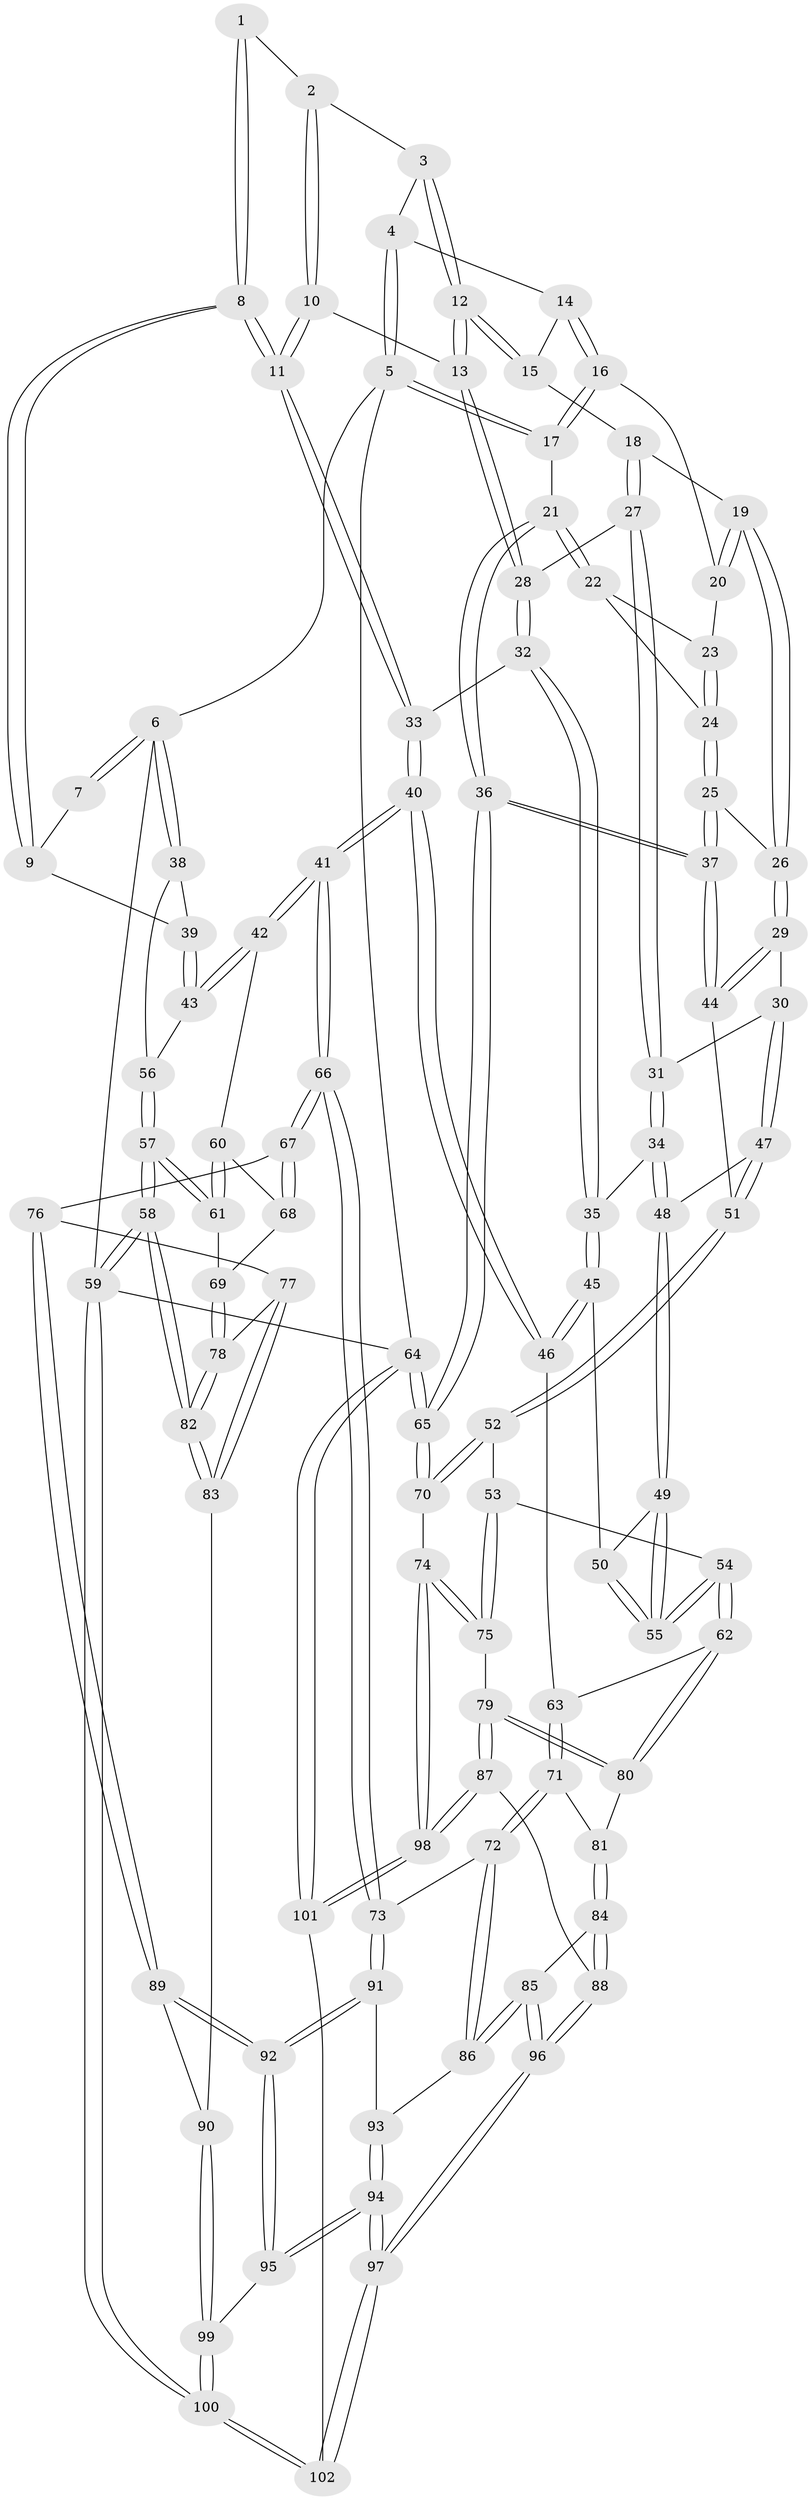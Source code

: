 // Generated by graph-tools (version 1.1) at 2025/38/02/21/25 10:38:58]
// undirected, 102 vertices, 252 edges
graph export_dot {
graph [start="1"]
  node [color=gray90,style=filled];
  1 [pos="+0.41305985801101397+0"];
  2 [pos="+0.4436857077513317+0"];
  3 [pos="+0.7059181485169393+0"];
  4 [pos="+0.7566552463093228+0"];
  5 [pos="+1+0"];
  6 [pos="+0+0"];
  7 [pos="+0.26965325277615704+0"];
  8 [pos="+0.3153101081175602+0.25001074774420035"];
  9 [pos="+0.2552624313365346+0.23733037670291984"];
  10 [pos="+0.446806466355941+0.06776158069614542"];
  11 [pos="+0.31970341450366185+0.25122957379110805"];
  12 [pos="+0.5867454282354931+0.20705500803080518"];
  13 [pos="+0.5770737050093988+0.22298288620323742"];
  14 [pos="+0.7718078469705578+0"];
  15 [pos="+0.7724461762132158+0.15411902366395194"];
  16 [pos="+0.9452787459692268+0.13009280976600068"];
  17 [pos="+1+0.16414521867824772"];
  18 [pos="+0.8058978492370077+0.2281927841296495"];
  19 [pos="+0.8411507934564321+0.2445070017090191"];
  20 [pos="+0.8990982099855268+0.20898705887750843"];
  21 [pos="+1+0.20705117439750956"];
  22 [pos="+0.99235540106237+0.2626138629426396"];
  23 [pos="+0.9377112368197917+0.2392498660769339"];
  24 [pos="+0.9539828414234285+0.33476754248221746"];
  25 [pos="+0.9487768113123847+0.3550385061042228"];
  26 [pos="+0.8528683298368293+0.3181301625565333"];
  27 [pos="+0.673753986150104+0.28804172714913934"];
  28 [pos="+0.5764244102394932+0.22667423400244638"];
  29 [pos="+0.8037029343175844+0.3929327931957376"];
  30 [pos="+0.7630769270936419+0.38173974831924423"];
  31 [pos="+0.6948386489123549+0.35215236210715894"];
  32 [pos="+0.5020882956117868+0.2839328613498858"];
  33 [pos="+0.3547168319003743+0.2759667001892455"];
  34 [pos="+0.6569959309323751+0.40895451681646133"];
  35 [pos="+0.5193576733557566+0.35376797646819397"];
  36 [pos="+1+0.5295007424600844"];
  37 [pos="+1+0.48833519755117216"];
  38 [pos="+0+0"];
  39 [pos="+0.2364729570521162+0.24286968202758205"];
  40 [pos="+0.3598456502671538+0.550309707541383"];
  41 [pos="+0.3536557524469888+0.5555950157587706"];
  42 [pos="+0.13493897816247682+0.4291725038758554"];
  43 [pos="+0.14119084437236462+0.4020463540557151"];
  44 [pos="+0.8356619056501331+0.5020235994598757"];
  45 [pos="+0.5155206197660267+0.4584613790300113"];
  46 [pos="+0.43736947140528176+0.5363000547410207"];
  47 [pos="+0.7076126929638445+0.4584507579901786"];
  48 [pos="+0.6525667720519928+0.4371429218788017"];
  49 [pos="+0.6417447267072449+0.45229248382252457"];
  50 [pos="+0.5370594004660346+0.4632772797950875"];
  51 [pos="+0.8012139054152009+0.5394142494094187"];
  52 [pos="+0.7703326624511115+0.5942792241794375"];
  53 [pos="+0.7663078433254857+0.5966991694334802"];
  54 [pos="+0.6744257423302015+0.6195719534969254"];
  55 [pos="+0.6730070716915425+0.6159472670308473"];
  56 [pos="+0+0"];
  57 [pos="+0+0.5432374901444152"];
  58 [pos="+0+1"];
  59 [pos="+0+1"];
  60 [pos="+0.09316538639556067+0.4629728486172265"];
  61 [pos="+0+0.5426824588964498"];
  62 [pos="+0.6741916813347575+0.6197980931784315"];
  63 [pos="+0.491660452411239+0.5724203730630696"];
  64 [pos="+1+1"];
  65 [pos="+1+0.7692649874847745"];
  66 [pos="+0.3152742329491685+0.6731221462391961"];
  67 [pos="+0.2824800362364188+0.6846415633958804"];
  68 [pos="+0.16395529335240047+0.6005216114508564"];
  69 [pos="+0.045497654707087144+0.6478037658567782"];
  70 [pos="+1+0.7838940758376451"];
  71 [pos="+0.5367286934959851+0.7421130530216727"];
  72 [pos="+0.3788823942228177+0.723890074311998"];
  73 [pos="+0.3486824600730681+0.7091115167544642"];
  74 [pos="+0.9397665069964652+0.8317792799483527"];
  75 [pos="+0.8125717047455957+0.8018892676064457"];
  76 [pos="+0.2735387935833143+0.691318301788395"];
  77 [pos="+0.14634236092262043+0.7302878310796419"];
  78 [pos="+0.1199130709480845+0.7339150769047508"];
  79 [pos="+0.718771524725661+0.8218644387292655"];
  80 [pos="+0.653274128966821+0.6720645272501871"];
  81 [pos="+0.5367788357253345+0.7421341017719786"];
  82 [pos="+0+0.9541576046711057"];
  83 [pos="+0.19293208201264797+0.8841439003492984"];
  84 [pos="+0.544962755818141+0.7908422575095718"];
  85 [pos="+0.4900392910838241+0.865480912751446"];
  86 [pos="+0.4274260650623822+0.8270490524779259"];
  87 [pos="+0.6923026433720169+0.8638167117590546"];
  88 [pos="+0.640859872057195+0.8802298387878101"];
  89 [pos="+0.24799333823947825+0.7881028399159856"];
  90 [pos="+0.19501255157140338+0.8839665106590211"];
  91 [pos="+0.3400165135025567+0.8304803387094045"];
  92 [pos="+0.3017063767575552+0.9237599641764601"];
  93 [pos="+0.40259433923593+0.8796589493413425"];
  94 [pos="+0.4246420640937845+1"];
  95 [pos="+0.30103543674790895+0.927145022285416"];
  96 [pos="+0.48418916312515414+1"];
  97 [pos="+0.4688098046995243+1"];
  98 [pos="+0.8053592619549417+1"];
  99 [pos="+0.2608520393242052+0.9217315889830513"];
  100 [pos="+0+1"];
  101 [pos="+0.7794634340324758+1"];
  102 [pos="+0.47044103554324945+1"];
  1 -- 2;
  1 -- 8;
  1 -- 8;
  2 -- 3;
  2 -- 10;
  2 -- 10;
  3 -- 4;
  3 -- 12;
  3 -- 12;
  4 -- 5;
  4 -- 5;
  4 -- 14;
  5 -- 6;
  5 -- 17;
  5 -- 17;
  5 -- 64;
  6 -- 7;
  6 -- 7;
  6 -- 38;
  6 -- 38;
  6 -- 59;
  7 -- 9;
  8 -- 9;
  8 -- 9;
  8 -- 11;
  8 -- 11;
  9 -- 39;
  10 -- 11;
  10 -- 11;
  10 -- 13;
  11 -- 33;
  11 -- 33;
  12 -- 13;
  12 -- 13;
  12 -- 15;
  12 -- 15;
  13 -- 28;
  13 -- 28;
  14 -- 15;
  14 -- 16;
  14 -- 16;
  15 -- 18;
  16 -- 17;
  16 -- 17;
  16 -- 20;
  17 -- 21;
  18 -- 19;
  18 -- 27;
  18 -- 27;
  19 -- 20;
  19 -- 20;
  19 -- 26;
  19 -- 26;
  20 -- 23;
  21 -- 22;
  21 -- 22;
  21 -- 36;
  21 -- 36;
  22 -- 23;
  22 -- 24;
  23 -- 24;
  23 -- 24;
  24 -- 25;
  24 -- 25;
  25 -- 26;
  25 -- 37;
  25 -- 37;
  26 -- 29;
  26 -- 29;
  27 -- 28;
  27 -- 31;
  27 -- 31;
  28 -- 32;
  28 -- 32;
  29 -- 30;
  29 -- 44;
  29 -- 44;
  30 -- 31;
  30 -- 47;
  30 -- 47;
  31 -- 34;
  31 -- 34;
  32 -- 33;
  32 -- 35;
  32 -- 35;
  33 -- 40;
  33 -- 40;
  34 -- 35;
  34 -- 48;
  34 -- 48;
  35 -- 45;
  35 -- 45;
  36 -- 37;
  36 -- 37;
  36 -- 65;
  36 -- 65;
  37 -- 44;
  37 -- 44;
  38 -- 39;
  38 -- 56;
  39 -- 43;
  39 -- 43;
  40 -- 41;
  40 -- 41;
  40 -- 46;
  40 -- 46;
  41 -- 42;
  41 -- 42;
  41 -- 66;
  41 -- 66;
  42 -- 43;
  42 -- 43;
  42 -- 60;
  43 -- 56;
  44 -- 51;
  45 -- 46;
  45 -- 46;
  45 -- 50;
  46 -- 63;
  47 -- 48;
  47 -- 51;
  47 -- 51;
  48 -- 49;
  48 -- 49;
  49 -- 50;
  49 -- 55;
  49 -- 55;
  50 -- 55;
  50 -- 55;
  51 -- 52;
  51 -- 52;
  52 -- 53;
  52 -- 70;
  52 -- 70;
  53 -- 54;
  53 -- 75;
  53 -- 75;
  54 -- 55;
  54 -- 55;
  54 -- 62;
  54 -- 62;
  56 -- 57;
  56 -- 57;
  57 -- 58;
  57 -- 58;
  57 -- 61;
  57 -- 61;
  58 -- 59;
  58 -- 59;
  58 -- 82;
  58 -- 82;
  59 -- 100;
  59 -- 100;
  59 -- 64;
  60 -- 61;
  60 -- 61;
  60 -- 68;
  61 -- 69;
  62 -- 63;
  62 -- 80;
  62 -- 80;
  63 -- 71;
  63 -- 71;
  64 -- 65;
  64 -- 65;
  64 -- 101;
  64 -- 101;
  65 -- 70;
  65 -- 70;
  66 -- 67;
  66 -- 67;
  66 -- 73;
  66 -- 73;
  67 -- 68;
  67 -- 68;
  67 -- 76;
  68 -- 69;
  69 -- 78;
  69 -- 78;
  70 -- 74;
  71 -- 72;
  71 -- 72;
  71 -- 81;
  72 -- 73;
  72 -- 86;
  72 -- 86;
  73 -- 91;
  73 -- 91;
  74 -- 75;
  74 -- 75;
  74 -- 98;
  74 -- 98;
  75 -- 79;
  76 -- 77;
  76 -- 89;
  76 -- 89;
  77 -- 78;
  77 -- 83;
  77 -- 83;
  78 -- 82;
  78 -- 82;
  79 -- 80;
  79 -- 80;
  79 -- 87;
  79 -- 87;
  80 -- 81;
  81 -- 84;
  81 -- 84;
  82 -- 83;
  82 -- 83;
  83 -- 90;
  84 -- 85;
  84 -- 88;
  84 -- 88;
  85 -- 86;
  85 -- 86;
  85 -- 96;
  85 -- 96;
  86 -- 93;
  87 -- 88;
  87 -- 98;
  87 -- 98;
  88 -- 96;
  88 -- 96;
  89 -- 90;
  89 -- 92;
  89 -- 92;
  90 -- 99;
  90 -- 99;
  91 -- 92;
  91 -- 92;
  91 -- 93;
  92 -- 95;
  92 -- 95;
  93 -- 94;
  93 -- 94;
  94 -- 95;
  94 -- 95;
  94 -- 97;
  94 -- 97;
  95 -- 99;
  96 -- 97;
  96 -- 97;
  97 -- 102;
  97 -- 102;
  98 -- 101;
  98 -- 101;
  99 -- 100;
  99 -- 100;
  100 -- 102;
  100 -- 102;
  101 -- 102;
}
